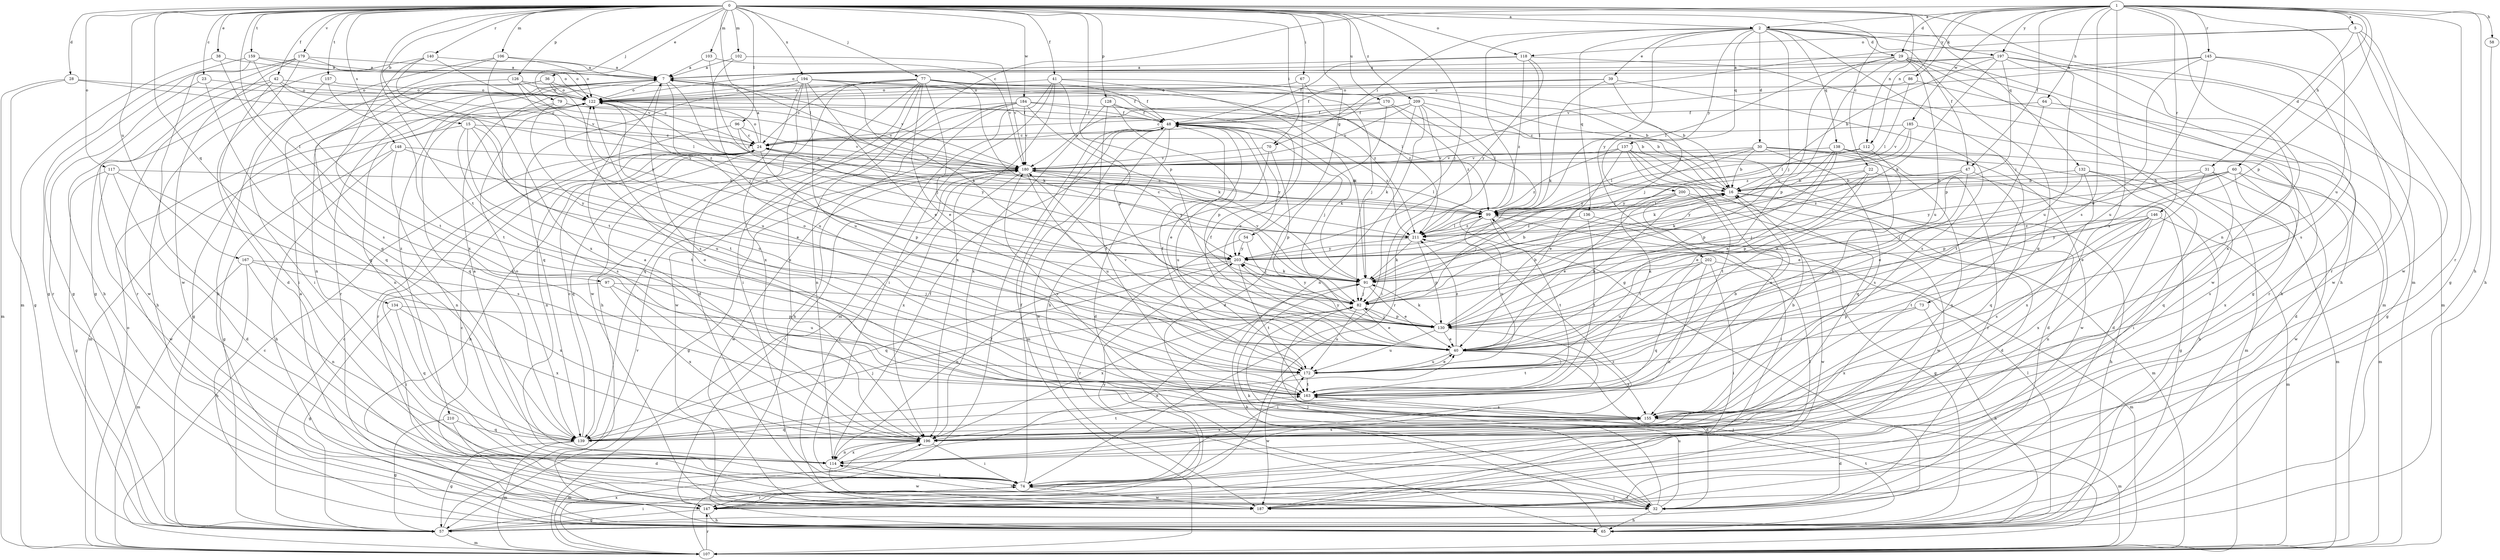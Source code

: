 strict digraph  {
0;
1;
2;
5;
7;
15;
16;
22;
23;
24;
28;
29;
30;
31;
32;
36;
38;
39;
40;
41;
42;
47;
48;
54;
57;
58;
60;
64;
65;
67;
70;
73;
74;
77;
79;
82;
86;
91;
96;
97;
99;
102;
103;
106;
107;
112;
114;
117;
118;
122;
126;
128;
130;
132;
134;
136;
137;
138;
139;
140;
145;
146;
147;
148;
155;
157;
159;
163;
167;
170;
172;
179;
180;
184;
185;
187;
194;
196;
197;
200;
202;
203;
209;
210;
211;
0 -> 2  [label=a];
0 -> 15  [label=b];
0 -> 22  [label=c];
0 -> 23  [label=c];
0 -> 28  [label=d];
0 -> 36  [label=e];
0 -> 38  [label=e];
0 -> 41  [label=f];
0 -> 42  [label=f];
0 -> 54  [label=g];
0 -> 67  [label=i];
0 -> 70  [label=i];
0 -> 77  [label=j];
0 -> 79  [label=j];
0 -> 82  [label=j];
0 -> 96  [label=l];
0 -> 97  [label=l];
0 -> 99  [label=l];
0 -> 102  [label=m];
0 -> 103  [label=m];
0 -> 106  [label=m];
0 -> 107  [label=m];
0 -> 112  [label=n];
0 -> 117  [label=o];
0 -> 118  [label=o];
0 -> 126  [label=p];
0 -> 128  [label=p];
0 -> 130  [label=p];
0 -> 132  [label=q];
0 -> 134  [label=q];
0 -> 140  [label=r];
0 -> 148  [label=s];
0 -> 157  [label=t];
0 -> 159  [label=t];
0 -> 163  [label=t];
0 -> 167  [label=u];
0 -> 170  [label=u];
0 -> 179  [label=v];
0 -> 184  [label=w];
0 -> 194  [label=x];
0 -> 209  [label=z];
1 -> 2  [label=a];
1 -> 5  [label=a];
1 -> 24  [label=c];
1 -> 29  [label=d];
1 -> 47  [label=f];
1 -> 58  [label=h];
1 -> 60  [label=h];
1 -> 64  [label=h];
1 -> 65  [label=h];
1 -> 86  [label=k];
1 -> 112  [label=n];
1 -> 114  [label=n];
1 -> 130  [label=p];
1 -> 145  [label=r];
1 -> 146  [label=r];
1 -> 147  [label=r];
1 -> 155  [label=s];
1 -> 172  [label=u];
1 -> 185  [label=w];
1 -> 196  [label=x];
1 -> 197  [label=y];
2 -> 29  [label=d];
2 -> 30  [label=d];
2 -> 39  [label=e];
2 -> 47  [label=f];
2 -> 57  [label=g];
2 -> 65  [label=h];
2 -> 70  [label=i];
2 -> 73  [label=i];
2 -> 82  [label=j];
2 -> 136  [label=q];
2 -> 137  [label=q];
2 -> 138  [label=q];
2 -> 197  [label=y];
2 -> 200  [label=y];
2 -> 202  [label=y];
5 -> 24  [label=c];
5 -> 31  [label=d];
5 -> 57  [label=g];
5 -> 118  [label=o];
5 -> 147  [label=r];
5 -> 187  [label=w];
7 -> 122  [label=o];
7 -> 147  [label=r];
7 -> 155  [label=s];
7 -> 172  [label=u];
7 -> 180  [label=v];
7 -> 203  [label=y];
7 -> 210  [label=z];
15 -> 24  [label=c];
15 -> 40  [label=e];
15 -> 107  [label=m];
15 -> 155  [label=s];
15 -> 163  [label=t];
15 -> 172  [label=u];
16 -> 7  [label=a];
16 -> 32  [label=d];
16 -> 40  [label=e];
16 -> 65  [label=h];
16 -> 99  [label=l];
22 -> 16  [label=b];
22 -> 40  [label=e];
22 -> 57  [label=g];
22 -> 91  [label=k];
22 -> 130  [label=p];
23 -> 122  [label=o];
23 -> 139  [label=q];
23 -> 147  [label=r];
24 -> 7  [label=a];
24 -> 65  [label=h];
24 -> 114  [label=n];
24 -> 122  [label=o];
24 -> 130  [label=p];
24 -> 139  [label=q];
24 -> 180  [label=v];
28 -> 57  [label=g];
28 -> 107  [label=m];
28 -> 122  [label=o];
28 -> 211  [label=z];
29 -> 7  [label=a];
29 -> 57  [label=g];
29 -> 82  [label=j];
29 -> 99  [label=l];
29 -> 107  [label=m];
29 -> 130  [label=p];
29 -> 139  [label=q];
29 -> 172  [label=u];
29 -> 187  [label=w];
30 -> 16  [label=b];
30 -> 65  [label=h];
30 -> 99  [label=l];
30 -> 114  [label=n];
30 -> 147  [label=r];
30 -> 155  [label=s];
30 -> 180  [label=v];
30 -> 203  [label=y];
31 -> 16  [label=b];
31 -> 40  [label=e];
31 -> 82  [label=j];
31 -> 139  [label=q];
31 -> 187  [label=w];
32 -> 65  [label=h];
32 -> 74  [label=i];
32 -> 82  [label=j];
32 -> 91  [label=k];
32 -> 114  [label=n];
32 -> 172  [label=u];
36 -> 24  [label=c];
36 -> 65  [label=h];
36 -> 114  [label=n];
36 -> 122  [label=o];
36 -> 203  [label=y];
38 -> 7  [label=a];
38 -> 107  [label=m];
38 -> 155  [label=s];
39 -> 48  [label=f];
39 -> 82  [label=j];
39 -> 91  [label=k];
39 -> 122  [label=o];
39 -> 155  [label=s];
40 -> 16  [label=b];
40 -> 32  [label=d];
40 -> 48  [label=f];
40 -> 122  [label=o];
40 -> 155  [label=s];
40 -> 163  [label=t];
40 -> 172  [label=u];
40 -> 180  [label=v];
40 -> 203  [label=y];
40 -> 211  [label=z];
41 -> 16  [label=b];
41 -> 74  [label=i];
41 -> 91  [label=k];
41 -> 107  [label=m];
41 -> 122  [label=o];
41 -> 130  [label=p];
41 -> 196  [label=x];
42 -> 24  [label=c];
42 -> 74  [label=i];
42 -> 122  [label=o];
42 -> 147  [label=r];
42 -> 180  [label=v];
42 -> 187  [label=w];
47 -> 16  [label=b];
47 -> 40  [label=e];
47 -> 82  [label=j];
47 -> 139  [label=q];
47 -> 203  [label=y];
48 -> 24  [label=c];
48 -> 32  [label=d];
48 -> 40  [label=e];
48 -> 82  [label=j];
48 -> 91  [label=k];
48 -> 107  [label=m];
48 -> 187  [label=w];
48 -> 203  [label=y];
48 -> 211  [label=z];
54 -> 82  [label=j];
54 -> 147  [label=r];
54 -> 203  [label=y];
57 -> 24  [label=c];
57 -> 74  [label=i];
57 -> 107  [label=m];
57 -> 180  [label=v];
58 -> 65  [label=h];
60 -> 16  [label=b];
60 -> 107  [label=m];
60 -> 130  [label=p];
60 -> 155  [label=s];
60 -> 196  [label=x];
60 -> 203  [label=y];
60 -> 211  [label=z];
64 -> 48  [label=f];
64 -> 57  [label=g];
64 -> 163  [label=t];
65 -> 91  [label=k];
65 -> 99  [label=l];
65 -> 163  [label=t];
67 -> 65  [label=h];
67 -> 82  [label=j];
67 -> 122  [label=o];
70 -> 130  [label=p];
70 -> 172  [label=u];
70 -> 180  [label=v];
73 -> 65  [label=h];
73 -> 130  [label=p];
73 -> 196  [label=x];
74 -> 32  [label=d];
74 -> 48  [label=f];
74 -> 147  [label=r];
74 -> 187  [label=w];
74 -> 211  [label=z];
77 -> 16  [label=b];
77 -> 24  [label=c];
77 -> 40  [label=e];
77 -> 48  [label=f];
77 -> 65  [label=h];
77 -> 74  [label=i];
77 -> 82  [label=j];
77 -> 91  [label=k];
77 -> 122  [label=o];
77 -> 187  [label=w];
77 -> 196  [label=x];
77 -> 211  [label=z];
79 -> 48  [label=f];
79 -> 139  [label=q];
79 -> 163  [label=t];
79 -> 180  [label=v];
82 -> 40  [label=e];
82 -> 130  [label=p];
82 -> 172  [label=u];
82 -> 196  [label=x];
82 -> 203  [label=y];
86 -> 99  [label=l];
86 -> 122  [label=o];
86 -> 147  [label=r];
91 -> 16  [label=b];
91 -> 40  [label=e];
91 -> 82  [label=j];
91 -> 180  [label=v];
96 -> 24  [label=c];
96 -> 147  [label=r];
96 -> 180  [label=v];
96 -> 203  [label=y];
97 -> 74  [label=i];
97 -> 82  [label=j];
97 -> 172  [label=u];
97 -> 196  [label=x];
99 -> 24  [label=c];
99 -> 57  [label=g];
99 -> 122  [label=o];
99 -> 163  [label=t];
99 -> 172  [label=u];
99 -> 211  [label=z];
102 -> 7  [label=a];
102 -> 82  [label=j];
102 -> 180  [label=v];
103 -> 7  [label=a];
103 -> 180  [label=v];
103 -> 211  [label=z];
106 -> 7  [label=a];
106 -> 65  [label=h];
106 -> 122  [label=o];
106 -> 139  [label=q];
106 -> 196  [label=x];
107 -> 24  [label=c];
107 -> 48  [label=f];
107 -> 82  [label=j];
107 -> 122  [label=o];
107 -> 147  [label=r];
107 -> 196  [label=x];
112 -> 40  [label=e];
112 -> 180  [label=v];
112 -> 203  [label=y];
114 -> 7  [label=a];
114 -> 48  [label=f];
114 -> 74  [label=i];
114 -> 187  [label=w];
114 -> 196  [label=x];
117 -> 16  [label=b];
117 -> 32  [label=d];
117 -> 57  [label=g];
117 -> 155  [label=s];
117 -> 187  [label=w];
118 -> 7  [label=a];
118 -> 48  [label=f];
118 -> 65  [label=h];
118 -> 99  [label=l];
118 -> 203  [label=y];
118 -> 211  [label=z];
122 -> 48  [label=f];
122 -> 57  [label=g];
122 -> 114  [label=n];
126 -> 48  [label=f];
126 -> 99  [label=l];
126 -> 122  [label=o];
126 -> 139  [label=q];
126 -> 172  [label=u];
128 -> 40  [label=e];
128 -> 48  [label=f];
128 -> 130  [label=p];
128 -> 163  [label=t];
128 -> 196  [label=x];
130 -> 16  [label=b];
130 -> 40  [label=e];
130 -> 74  [label=i];
130 -> 82  [label=j];
130 -> 91  [label=k];
130 -> 172  [label=u];
132 -> 16  [label=b];
132 -> 40  [label=e];
132 -> 74  [label=i];
132 -> 107  [label=m];
132 -> 196  [label=x];
134 -> 57  [label=g];
134 -> 130  [label=p];
134 -> 139  [label=q];
134 -> 196  [label=x];
136 -> 163  [label=t];
136 -> 187  [label=w];
136 -> 211  [label=z];
137 -> 32  [label=d];
137 -> 40  [label=e];
137 -> 139  [label=q];
137 -> 155  [label=s];
137 -> 163  [label=t];
137 -> 180  [label=v];
137 -> 211  [label=z];
138 -> 32  [label=d];
138 -> 40  [label=e];
138 -> 91  [label=k];
138 -> 107  [label=m];
138 -> 130  [label=p];
138 -> 163  [label=t];
138 -> 180  [label=v];
138 -> 187  [label=w];
139 -> 24  [label=c];
139 -> 40  [label=e];
139 -> 57  [label=g];
139 -> 82  [label=j];
139 -> 107  [label=m];
139 -> 122  [label=o];
140 -> 7  [label=a];
140 -> 57  [label=g];
140 -> 163  [label=t];
140 -> 180  [label=v];
140 -> 196  [label=x];
145 -> 7  [label=a];
145 -> 40  [label=e];
145 -> 155  [label=s];
145 -> 172  [label=u];
145 -> 180  [label=v];
145 -> 187  [label=w];
146 -> 107  [label=m];
146 -> 114  [label=n];
146 -> 155  [label=s];
146 -> 163  [label=t];
146 -> 196  [label=x];
146 -> 203  [label=y];
146 -> 211  [label=z];
147 -> 7  [label=a];
147 -> 24  [label=c];
147 -> 57  [label=g];
147 -> 65  [label=h];
147 -> 203  [label=y];
148 -> 57  [label=g];
148 -> 65  [label=h];
148 -> 114  [label=n];
148 -> 180  [label=v];
148 -> 203  [label=y];
155 -> 16  [label=b];
155 -> 32  [label=d];
155 -> 107  [label=m];
155 -> 122  [label=o];
155 -> 139  [label=q];
155 -> 180  [label=v];
155 -> 196  [label=x];
157 -> 74  [label=i];
157 -> 122  [label=o];
157 -> 163  [label=t];
159 -> 7  [label=a];
159 -> 57  [label=g];
159 -> 74  [label=i];
159 -> 122  [label=o];
159 -> 163  [label=t];
163 -> 16  [label=b];
163 -> 122  [label=o];
163 -> 155  [label=s];
167 -> 65  [label=h];
167 -> 91  [label=k];
167 -> 107  [label=m];
167 -> 114  [label=n];
167 -> 196  [label=x];
170 -> 32  [label=d];
170 -> 48  [label=f];
170 -> 99  [label=l];
170 -> 180  [label=v];
170 -> 211  [label=z];
172 -> 40  [label=e];
172 -> 48  [label=f];
172 -> 163  [label=t];
172 -> 187  [label=w];
179 -> 7  [label=a];
179 -> 32  [label=d];
179 -> 57  [label=g];
179 -> 65  [label=h];
179 -> 122  [label=o];
179 -> 187  [label=w];
180 -> 16  [label=b];
180 -> 57  [label=g];
180 -> 99  [label=l];
180 -> 147  [label=r];
180 -> 172  [label=u];
180 -> 187  [label=w];
180 -> 196  [label=x];
180 -> 203  [label=y];
184 -> 16  [label=b];
184 -> 48  [label=f];
184 -> 65  [label=h];
184 -> 91  [label=k];
184 -> 114  [label=n];
184 -> 139  [label=q];
184 -> 180  [label=v];
184 -> 187  [label=w];
185 -> 24  [label=c];
185 -> 32  [label=d];
185 -> 99  [label=l];
185 -> 180  [label=v];
185 -> 211  [label=z];
187 -> 99  [label=l];
187 -> 180  [label=v];
194 -> 32  [label=d];
194 -> 40  [label=e];
194 -> 91  [label=k];
194 -> 99  [label=l];
194 -> 122  [label=o];
194 -> 139  [label=q];
194 -> 172  [label=u];
194 -> 196  [label=x];
194 -> 211  [label=z];
196 -> 7  [label=a];
196 -> 74  [label=i];
196 -> 107  [label=m];
196 -> 114  [label=n];
196 -> 155  [label=s];
196 -> 163  [label=t];
197 -> 7  [label=a];
197 -> 16  [label=b];
197 -> 91  [label=k];
197 -> 107  [label=m];
197 -> 122  [label=o];
197 -> 130  [label=p];
197 -> 172  [label=u];
197 -> 196  [label=x];
200 -> 74  [label=i];
200 -> 82  [label=j];
200 -> 99  [label=l];
200 -> 107  [label=m];
200 -> 163  [label=t];
200 -> 187  [label=w];
202 -> 74  [label=i];
202 -> 91  [label=k];
202 -> 107  [label=m];
202 -> 114  [label=n];
202 -> 139  [label=q];
202 -> 172  [label=u];
203 -> 91  [label=k];
203 -> 114  [label=n];
203 -> 122  [label=o];
203 -> 139  [label=q];
203 -> 163  [label=t];
209 -> 16  [label=b];
209 -> 24  [label=c];
209 -> 48  [label=f];
209 -> 74  [label=i];
209 -> 91  [label=k];
209 -> 114  [label=n];
209 -> 147  [label=r];
209 -> 180  [label=v];
210 -> 32  [label=d];
210 -> 57  [label=g];
210 -> 139  [label=q];
211 -> 24  [label=c];
211 -> 91  [label=k];
211 -> 99  [label=l];
211 -> 130  [label=p];
211 -> 203  [label=y];
}
